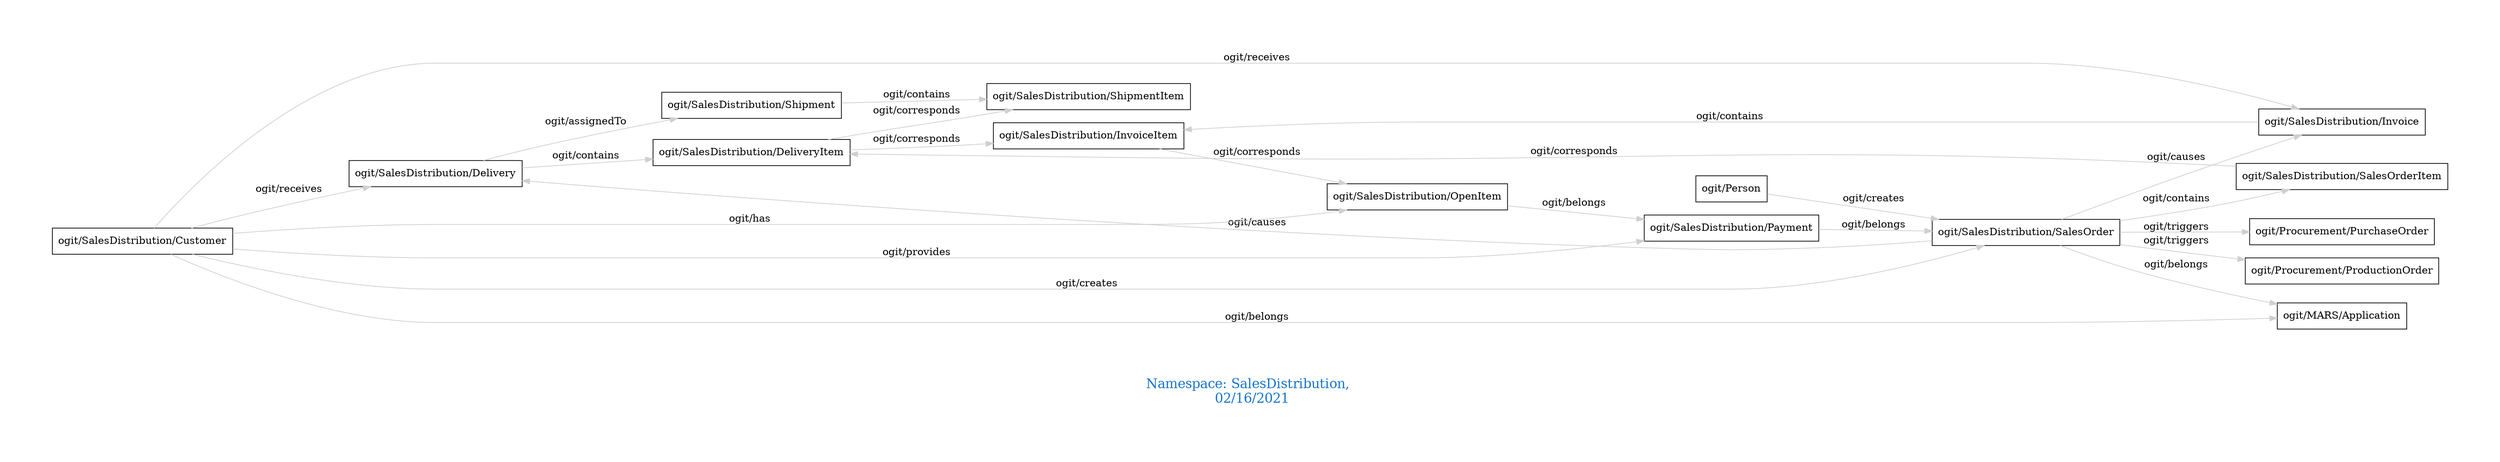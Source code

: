 digraph OGIT_ontology {
 graph [ rankdir= LR,pad=1 
fontsize = 18,
fontcolor= dodgerblue3,label = "\n\n\nNamespace: SalesDistribution, \n 02/16/2021"];
node[shape=polygon];
edge [  color="gray81"];

   "ogit/SalesDistribution/Delivery" -> "ogit/SalesDistribution/DeliveryItem" [label="   ogit/contains    "];
   "ogit/SalesDistribution/Invoice" -> "ogit/SalesDistribution/InvoiceItem" [label="   ogit/contains    "];
   "ogit/SalesDistribution/SalesOrder" -> "ogit/SalesDistribution/SalesOrderItem" [label="   ogit/contains    "];
   "ogit/SalesDistribution/Shipment" -> "ogit/SalesDistribution/ShipmentItem" [label="   ogit/contains    "];
   "ogit/SalesDistribution/SalesOrder" -> "ogit/Procurement/ProductionOrder" [label="   ogit/triggers    "];
   "ogit/SalesDistribution/SalesOrder" -> "ogit/Procurement/PurchaseOrder" [label="   ogit/triggers    "];
   "ogit/SalesDistribution/Delivery" -> "ogit/SalesDistribution/Shipment" [label="   ogit/assignedTo    "];
   "ogit/SalesDistribution/Customer" -> "ogit/SalesDistribution/SalesOrder" [label="   ogit/creates    "];
   "ogit/Person" -> "ogit/SalesDistribution/SalesOrder" [label="   ogit/creates    "];
   "ogit/SalesDistribution/DeliveryItem" -> "ogit/SalesDistribution/InvoiceItem" [label="   ogit/corresponds    "];
   "ogit/SalesDistribution/DeliveryItem" -> "ogit/SalesDistribution/ShipmentItem" [label="   ogit/corresponds    "];
   "ogit/SalesDistribution/InvoiceItem" -> "ogit/SalesDistribution/OpenItem" [label="   ogit/corresponds    "];
   "ogit/SalesDistribution/SalesOrderItem" -> "ogit/SalesDistribution/DeliveryItem" [label="   ogit/corresponds    "];
   "ogit/SalesDistribution/Customer" -> "ogit/SalesDistribution/Payment" [label="   ogit/provides    "];
   "ogit/SalesDistribution/SalesOrder" -> "ogit/SalesDistribution/Delivery" [label="   ogit/causes    "];
   "ogit/SalesDistribution/SalesOrder" -> "ogit/SalesDistribution/Invoice" [label="   ogit/causes    "];
   "ogit/SalesDistribution/Customer" -> "ogit/MARS/Application" [label="   ogit/belongs    "];
   "ogit/SalesDistribution/OpenItem" -> "ogit/SalesDistribution/Payment" [label="   ogit/belongs    "];
   "ogit/SalesDistribution/Payment" -> "ogit/SalesDistribution/SalesOrder" [label="   ogit/belongs    "];
   "ogit/SalesDistribution/SalesOrder" -> "ogit/MARS/Application" [label="   ogit/belongs    "];
   "ogit/SalesDistribution/Customer" -> "ogit/SalesDistribution/Delivery" [label="   ogit/receives    "];
   "ogit/SalesDistribution/Customer" -> "ogit/SalesDistribution/Invoice" [label="   ogit/receives    "];
   "ogit/SalesDistribution/Customer" -> "ogit/SalesDistribution/OpenItem" [label="   ogit/has    "];
}
